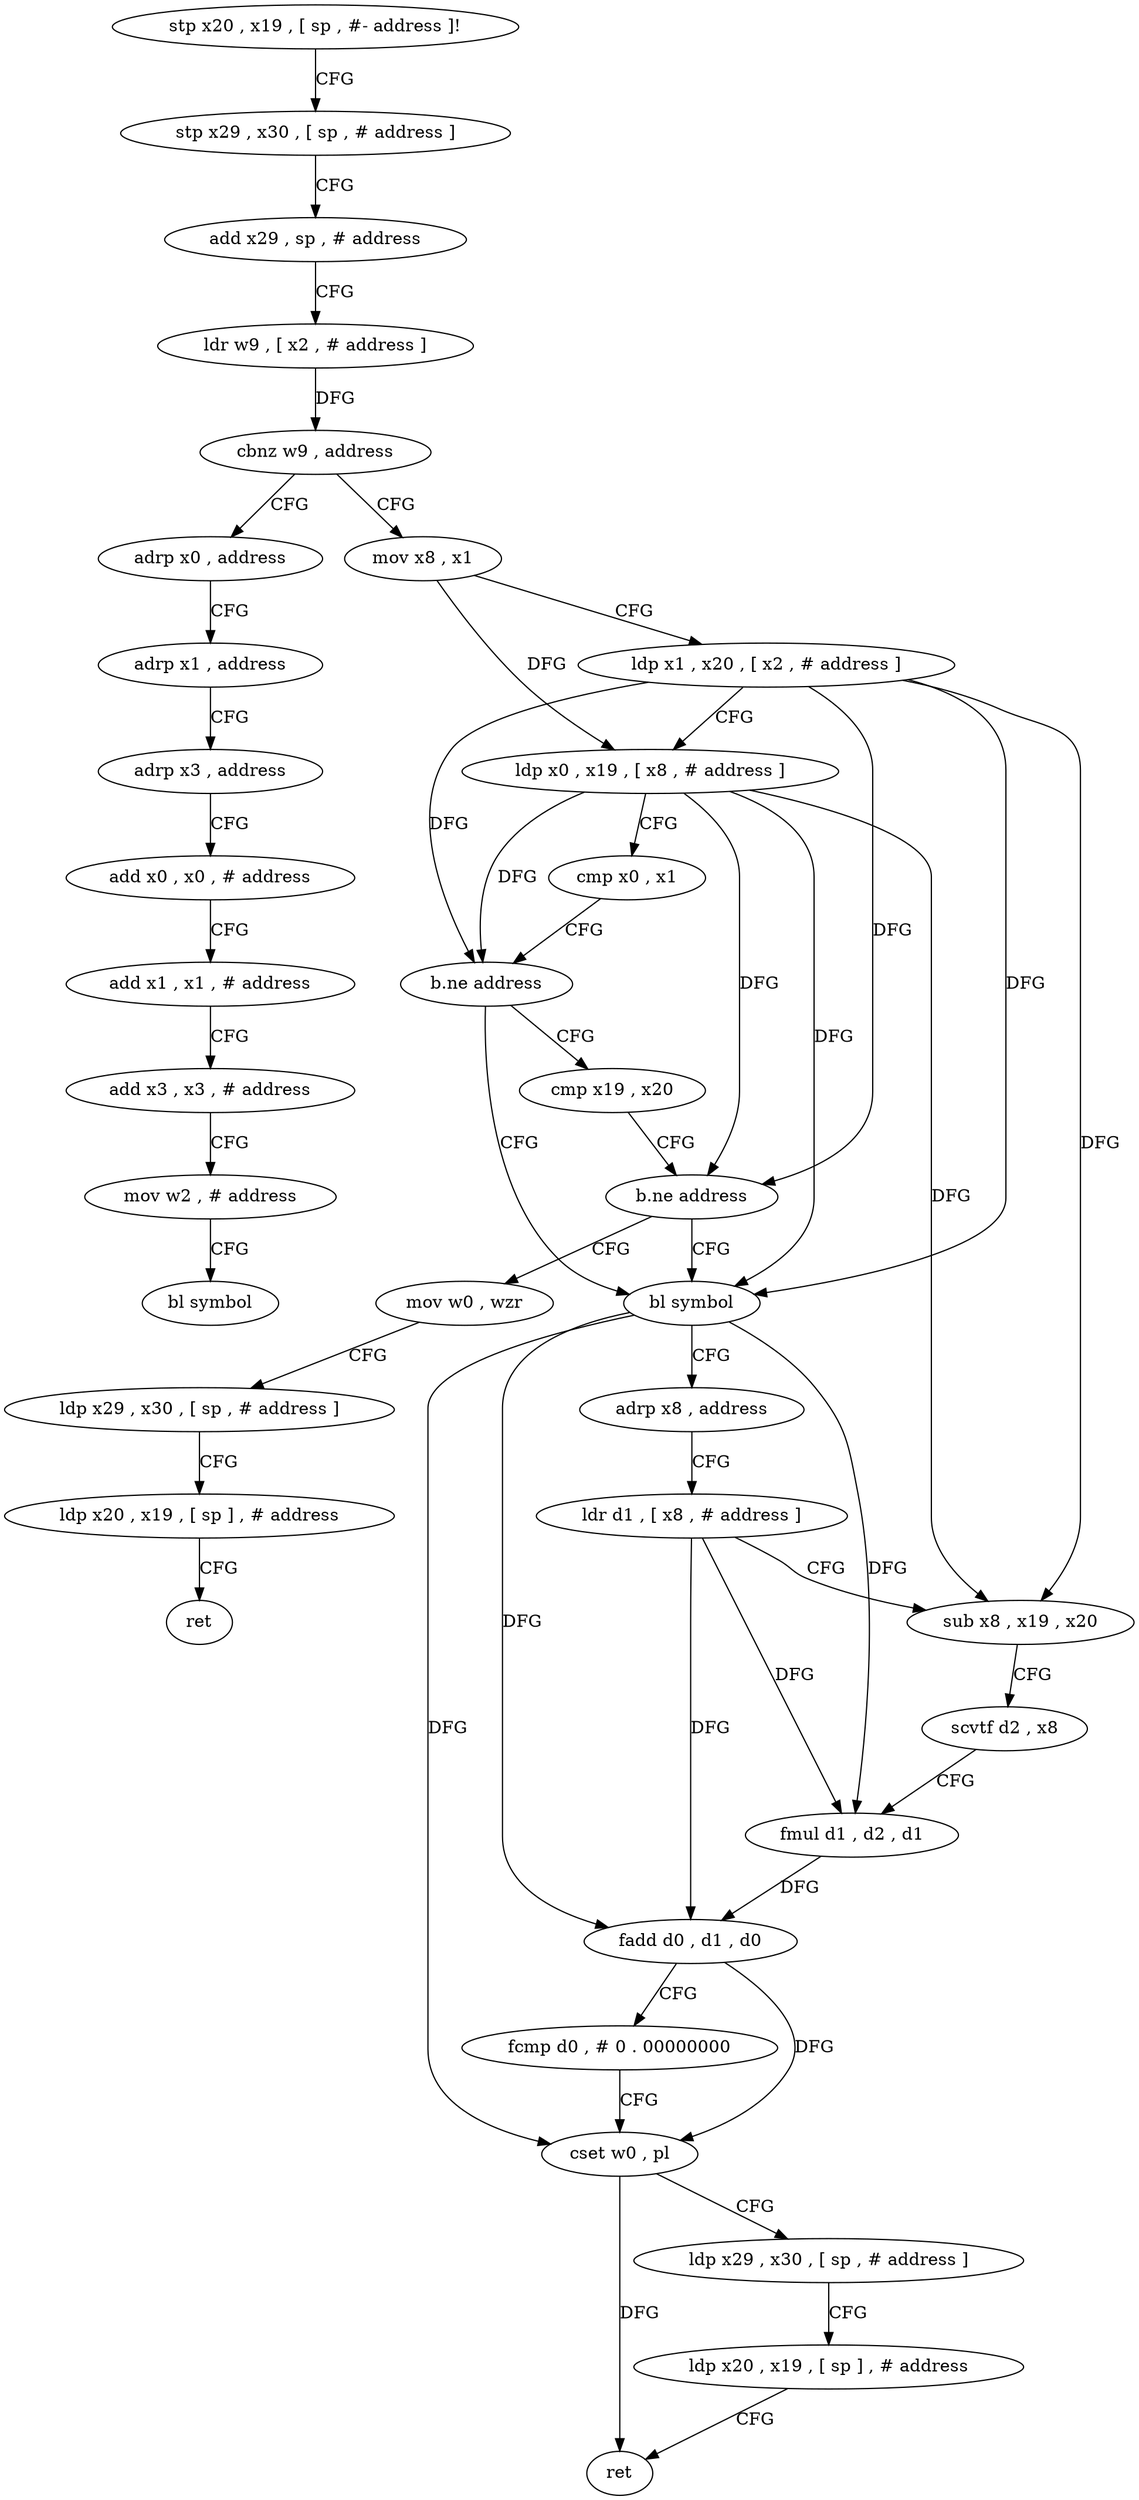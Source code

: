 digraph "func" {
"4211788" [label = "stp x20 , x19 , [ sp , #- address ]!" ]
"4211792" [label = "stp x29 , x30 , [ sp , # address ]" ]
"4211796" [label = "add x29 , sp , # address" ]
"4211800" [label = "ldr w9 , [ x2 , # address ]" ]
"4211804" [label = "cbnz w9 , address" ]
"4211900" [label = "adrp x0 , address" ]
"4211808" [label = "mov x8 , x1" ]
"4211904" [label = "adrp x1 , address" ]
"4211908" [label = "adrp x3 , address" ]
"4211912" [label = "add x0 , x0 , # address" ]
"4211916" [label = "add x1 , x1 , # address" ]
"4211920" [label = "add x3 , x3 , # address" ]
"4211924" [label = "mov w2 , # address" ]
"4211928" [label = "bl symbol" ]
"4211812" [label = "ldp x1 , x20 , [ x2 , # address ]" ]
"4211816" [label = "ldp x0 , x19 , [ x8 , # address ]" ]
"4211820" [label = "cmp x0 , x1" ]
"4211824" [label = "b.ne address" ]
"4211852" [label = "bl symbol" ]
"4211828" [label = "cmp x19 , x20" ]
"4211856" [label = "adrp x8 , address" ]
"4211860" [label = "ldr d1 , [ x8 , # address ]" ]
"4211864" [label = "sub x8 , x19 , x20" ]
"4211868" [label = "scvtf d2 , x8" ]
"4211872" [label = "fmul d1 , d2 , d1" ]
"4211876" [label = "fadd d0 , d1 , d0" ]
"4211880" [label = "fcmp d0 , # 0 . 00000000" ]
"4211884" [label = "cset w0 , pl" ]
"4211888" [label = "ldp x29 , x30 , [ sp , # address ]" ]
"4211892" [label = "ldp x20 , x19 , [ sp ] , # address" ]
"4211896" [label = "ret" ]
"4211832" [label = "b.ne address" ]
"4211836" [label = "mov w0 , wzr" ]
"4211840" [label = "ldp x29 , x30 , [ sp , # address ]" ]
"4211844" [label = "ldp x20 , x19 , [ sp ] , # address" ]
"4211848" [label = "ret" ]
"4211788" -> "4211792" [ label = "CFG" ]
"4211792" -> "4211796" [ label = "CFG" ]
"4211796" -> "4211800" [ label = "CFG" ]
"4211800" -> "4211804" [ label = "DFG" ]
"4211804" -> "4211900" [ label = "CFG" ]
"4211804" -> "4211808" [ label = "CFG" ]
"4211900" -> "4211904" [ label = "CFG" ]
"4211808" -> "4211812" [ label = "CFG" ]
"4211808" -> "4211816" [ label = "DFG" ]
"4211904" -> "4211908" [ label = "CFG" ]
"4211908" -> "4211912" [ label = "CFG" ]
"4211912" -> "4211916" [ label = "CFG" ]
"4211916" -> "4211920" [ label = "CFG" ]
"4211920" -> "4211924" [ label = "CFG" ]
"4211924" -> "4211928" [ label = "CFG" ]
"4211812" -> "4211816" [ label = "CFG" ]
"4211812" -> "4211824" [ label = "DFG" ]
"4211812" -> "4211852" [ label = "DFG" ]
"4211812" -> "4211864" [ label = "DFG" ]
"4211812" -> "4211832" [ label = "DFG" ]
"4211816" -> "4211820" [ label = "CFG" ]
"4211816" -> "4211824" [ label = "DFG" ]
"4211816" -> "4211852" [ label = "DFG" ]
"4211816" -> "4211864" [ label = "DFG" ]
"4211816" -> "4211832" [ label = "DFG" ]
"4211820" -> "4211824" [ label = "CFG" ]
"4211824" -> "4211852" [ label = "CFG" ]
"4211824" -> "4211828" [ label = "CFG" ]
"4211852" -> "4211856" [ label = "CFG" ]
"4211852" -> "4211876" [ label = "DFG" ]
"4211852" -> "4211884" [ label = "DFG" ]
"4211852" -> "4211872" [ label = "DFG" ]
"4211828" -> "4211832" [ label = "CFG" ]
"4211856" -> "4211860" [ label = "CFG" ]
"4211860" -> "4211864" [ label = "CFG" ]
"4211860" -> "4211872" [ label = "DFG" ]
"4211860" -> "4211876" [ label = "DFG" ]
"4211864" -> "4211868" [ label = "CFG" ]
"4211868" -> "4211872" [ label = "CFG" ]
"4211872" -> "4211876" [ label = "DFG" ]
"4211876" -> "4211880" [ label = "CFG" ]
"4211876" -> "4211884" [ label = "DFG" ]
"4211880" -> "4211884" [ label = "CFG" ]
"4211884" -> "4211888" [ label = "CFG" ]
"4211884" -> "4211896" [ label = "DFG" ]
"4211888" -> "4211892" [ label = "CFG" ]
"4211892" -> "4211896" [ label = "CFG" ]
"4211832" -> "4211852" [ label = "CFG" ]
"4211832" -> "4211836" [ label = "CFG" ]
"4211836" -> "4211840" [ label = "CFG" ]
"4211840" -> "4211844" [ label = "CFG" ]
"4211844" -> "4211848" [ label = "CFG" ]
}
